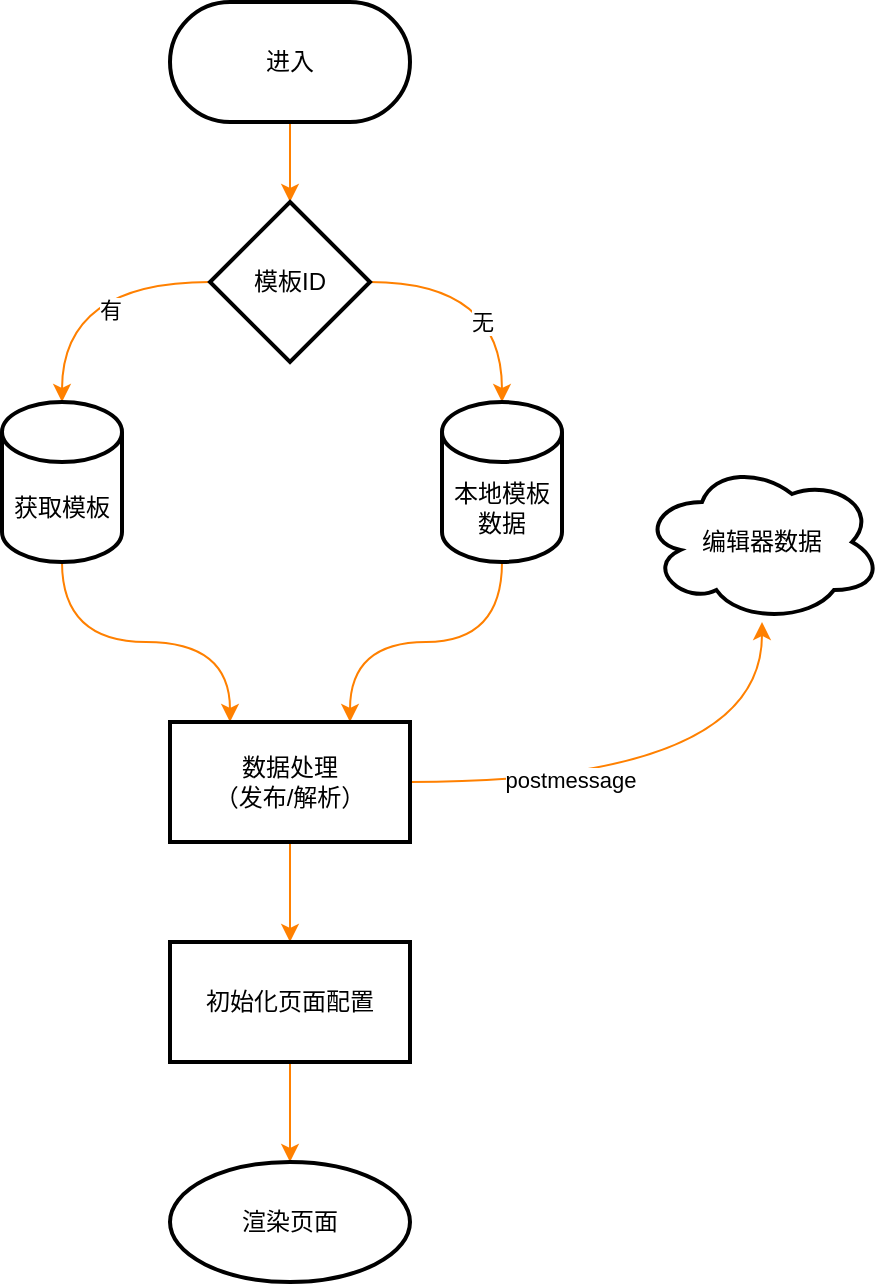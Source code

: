 <mxfile>
    <diagram id="8ixN32TgpTw6S9MwhUeR" name="Page-1">
        <mxGraphModel dx="1074" dy="869" grid="1" gridSize="10" guides="1" tooltips="1" connect="1" arrows="1" fold="1" page="1" pageScale="1" pageWidth="827" pageHeight="1169" math="0" shadow="0">
            <root>
                <mxCell id="0"/>
                <mxCell id="1" parent="0"/>
                <mxCell id="2" style="edgeStyle=orthogonalEdgeStyle;rounded=0;orthogonalLoop=1;jettySize=auto;html=1;exitX=0.5;exitY=1;exitDx=0;exitDy=0;entryX=0.5;entryY=0;entryDx=0;entryDy=0;curved=1;strokeColor=#FF8000;" edge="1" parent="1" source="3" target="7">
                    <mxGeometry relative="1" as="geometry"/>
                </mxCell>
                <mxCell id="3" value="进入" style="rounded=1;whiteSpace=wrap;html=1;strokeWidth=2;arcSize=50;" vertex="1" parent="1">
                    <mxGeometry x="124" y="40" width="120" height="60" as="geometry"/>
                </mxCell>
                <mxCell id="4" style="edgeStyle=orthogonalEdgeStyle;curved=1;rounded=0;orthogonalLoop=1;jettySize=auto;html=1;exitX=0;exitY=0.5;exitDx=0;exitDy=0;strokeColor=#FF8000;" edge="1" parent="1" source="7" target="9">
                    <mxGeometry relative="1" as="geometry"/>
                </mxCell>
                <mxCell id="5" value="有" style="edgeLabel;html=1;align=center;verticalAlign=middle;resizable=0;points=[];" vertex="1" connectable="0" parent="4">
                    <mxGeometry x="-0.254" y="14" relative="1" as="geometry">
                        <mxPoint as="offset"/>
                    </mxGeometry>
                </mxCell>
                <mxCell id="6" value="无" style="edgeStyle=orthogonalEdgeStyle;curved=1;rounded=0;orthogonalLoop=1;jettySize=auto;html=1;exitX=1;exitY=0.5;exitDx=0;exitDy=0;entryX=0.5;entryY=0;entryDx=0;entryDy=0;entryPerimeter=0;strokeColor=#FF8000;" edge="1" parent="1" source="7" target="11">
                    <mxGeometry x="0.365" y="-10" relative="1" as="geometry">
                        <mxPoint as="offset"/>
                    </mxGeometry>
                </mxCell>
                <mxCell id="7" value="模板ID" style="rhombus;whiteSpace=wrap;html=1;strokeWidth=2;" vertex="1" parent="1">
                    <mxGeometry x="144" y="140" width="80" height="80" as="geometry"/>
                </mxCell>
                <mxCell id="8" style="edgeStyle=orthogonalEdgeStyle;curved=1;rounded=0;orthogonalLoop=1;jettySize=auto;html=1;exitX=0.5;exitY=1;exitDx=0;exitDy=0;exitPerimeter=0;entryX=0.25;entryY=0;entryDx=0;entryDy=0;strokeColor=#FF8000;" edge="1" parent="1" source="9" target="15">
                    <mxGeometry relative="1" as="geometry"/>
                </mxCell>
                <mxCell id="9" value="获取模板" style="shape=cylinder3;whiteSpace=wrap;html=1;boundedLbl=1;backgroundOutline=1;size=15;strokeWidth=2;" vertex="1" parent="1">
                    <mxGeometry x="40" y="240" width="60" height="80" as="geometry"/>
                </mxCell>
                <mxCell id="10" style="edgeStyle=orthogonalEdgeStyle;curved=1;rounded=0;orthogonalLoop=1;jettySize=auto;html=1;exitX=0.5;exitY=1;exitDx=0;exitDy=0;exitPerimeter=0;entryX=0.75;entryY=0;entryDx=0;entryDy=0;strokeColor=#FF8000;" edge="1" parent="1" source="11" target="15">
                    <mxGeometry relative="1" as="geometry"/>
                </mxCell>
                <mxCell id="11" value="本地模板数据" style="shape=cylinder3;whiteSpace=wrap;html=1;boundedLbl=1;backgroundOutline=1;size=15;strokeWidth=2;" vertex="1" parent="1">
                    <mxGeometry x="260" y="240" width="60" height="80" as="geometry"/>
                </mxCell>
                <mxCell id="12" style="edgeStyle=orthogonalEdgeStyle;curved=1;rounded=0;orthogonalLoop=1;jettySize=auto;html=1;exitX=0.5;exitY=1;exitDx=0;exitDy=0;entryX=0.5;entryY=0;entryDx=0;entryDy=0;strokeColor=#FF8000;" edge="1" parent="1" source="15" target="17">
                    <mxGeometry relative="1" as="geometry"/>
                </mxCell>
                <mxCell id="13" style="edgeStyle=orthogonalEdgeStyle;curved=1;rounded=0;orthogonalLoop=1;jettySize=auto;html=1;exitX=1;exitY=0.5;exitDx=0;exitDy=0;strokeColor=#FF8000;" edge="1" parent="1" source="15" target="19">
                    <mxGeometry relative="1" as="geometry"/>
                </mxCell>
                <mxCell id="14" value="postmessage" style="edgeLabel;html=1;align=center;verticalAlign=middle;resizable=0;points=[];" vertex="1" connectable="0" parent="13">
                    <mxGeometry x="-0.376" y="1" relative="1" as="geometry">
                        <mxPoint as="offset"/>
                    </mxGeometry>
                </mxCell>
                <mxCell id="15" value="数据处理&lt;br&gt;（发布/解析）" style="rounded=0;whiteSpace=wrap;html=1;strokeWidth=2;" vertex="1" parent="1">
                    <mxGeometry x="124" y="400" width="120" height="60" as="geometry"/>
                </mxCell>
                <mxCell id="16" value="" style="edgeStyle=orthogonalEdgeStyle;curved=1;rounded=0;orthogonalLoop=1;jettySize=auto;html=1;strokeColor=#FF8000;" edge="1" parent="1" source="17" target="18">
                    <mxGeometry relative="1" as="geometry"/>
                </mxCell>
                <mxCell id="17" value="初始化页面配置" style="rounded=0;whiteSpace=wrap;html=1;strokeWidth=2;" vertex="1" parent="1">
                    <mxGeometry x="124" y="510" width="120" height="60" as="geometry"/>
                </mxCell>
                <mxCell id="18" value="渲染页面" style="ellipse;whiteSpace=wrap;html=1;rounded=0;strokeWidth=2;" vertex="1" parent="1">
                    <mxGeometry x="124" y="620" width="120" height="60" as="geometry"/>
                </mxCell>
                <mxCell id="19" value="编辑器数据" style="ellipse;shape=cloud;whiteSpace=wrap;html=1;strokeWidth=2;" vertex="1" parent="1">
                    <mxGeometry x="360" y="270" width="120" height="80" as="geometry"/>
                </mxCell>
            </root>
        </mxGraphModel>
    </diagram>
</mxfile>